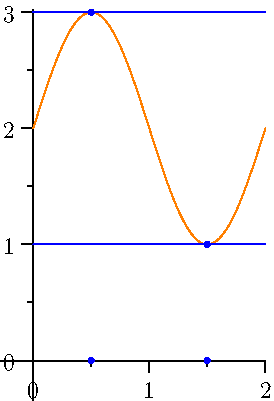 import graph;

size(0,200);

real f(real x) { return sin(pi*x)+2; }

draw(graph(f,0,2),orange);

dot((0.5,f(0.5)),blue);
dot((1.5,f(1.5)),blue);

draw((0,f(0.5))--(2,f(0.5)),blue);
draw((0,f(1.5))--(2,f(1.5)),blue);


dot((0.5,0),blue);
dot((1.5,0),blue);

//draw((0,f(0.25))--(2,f(0.25)),blue);
//dot((0.25,0),blue);

xaxis(RightTicks);
yaxis(LeftTicks);

